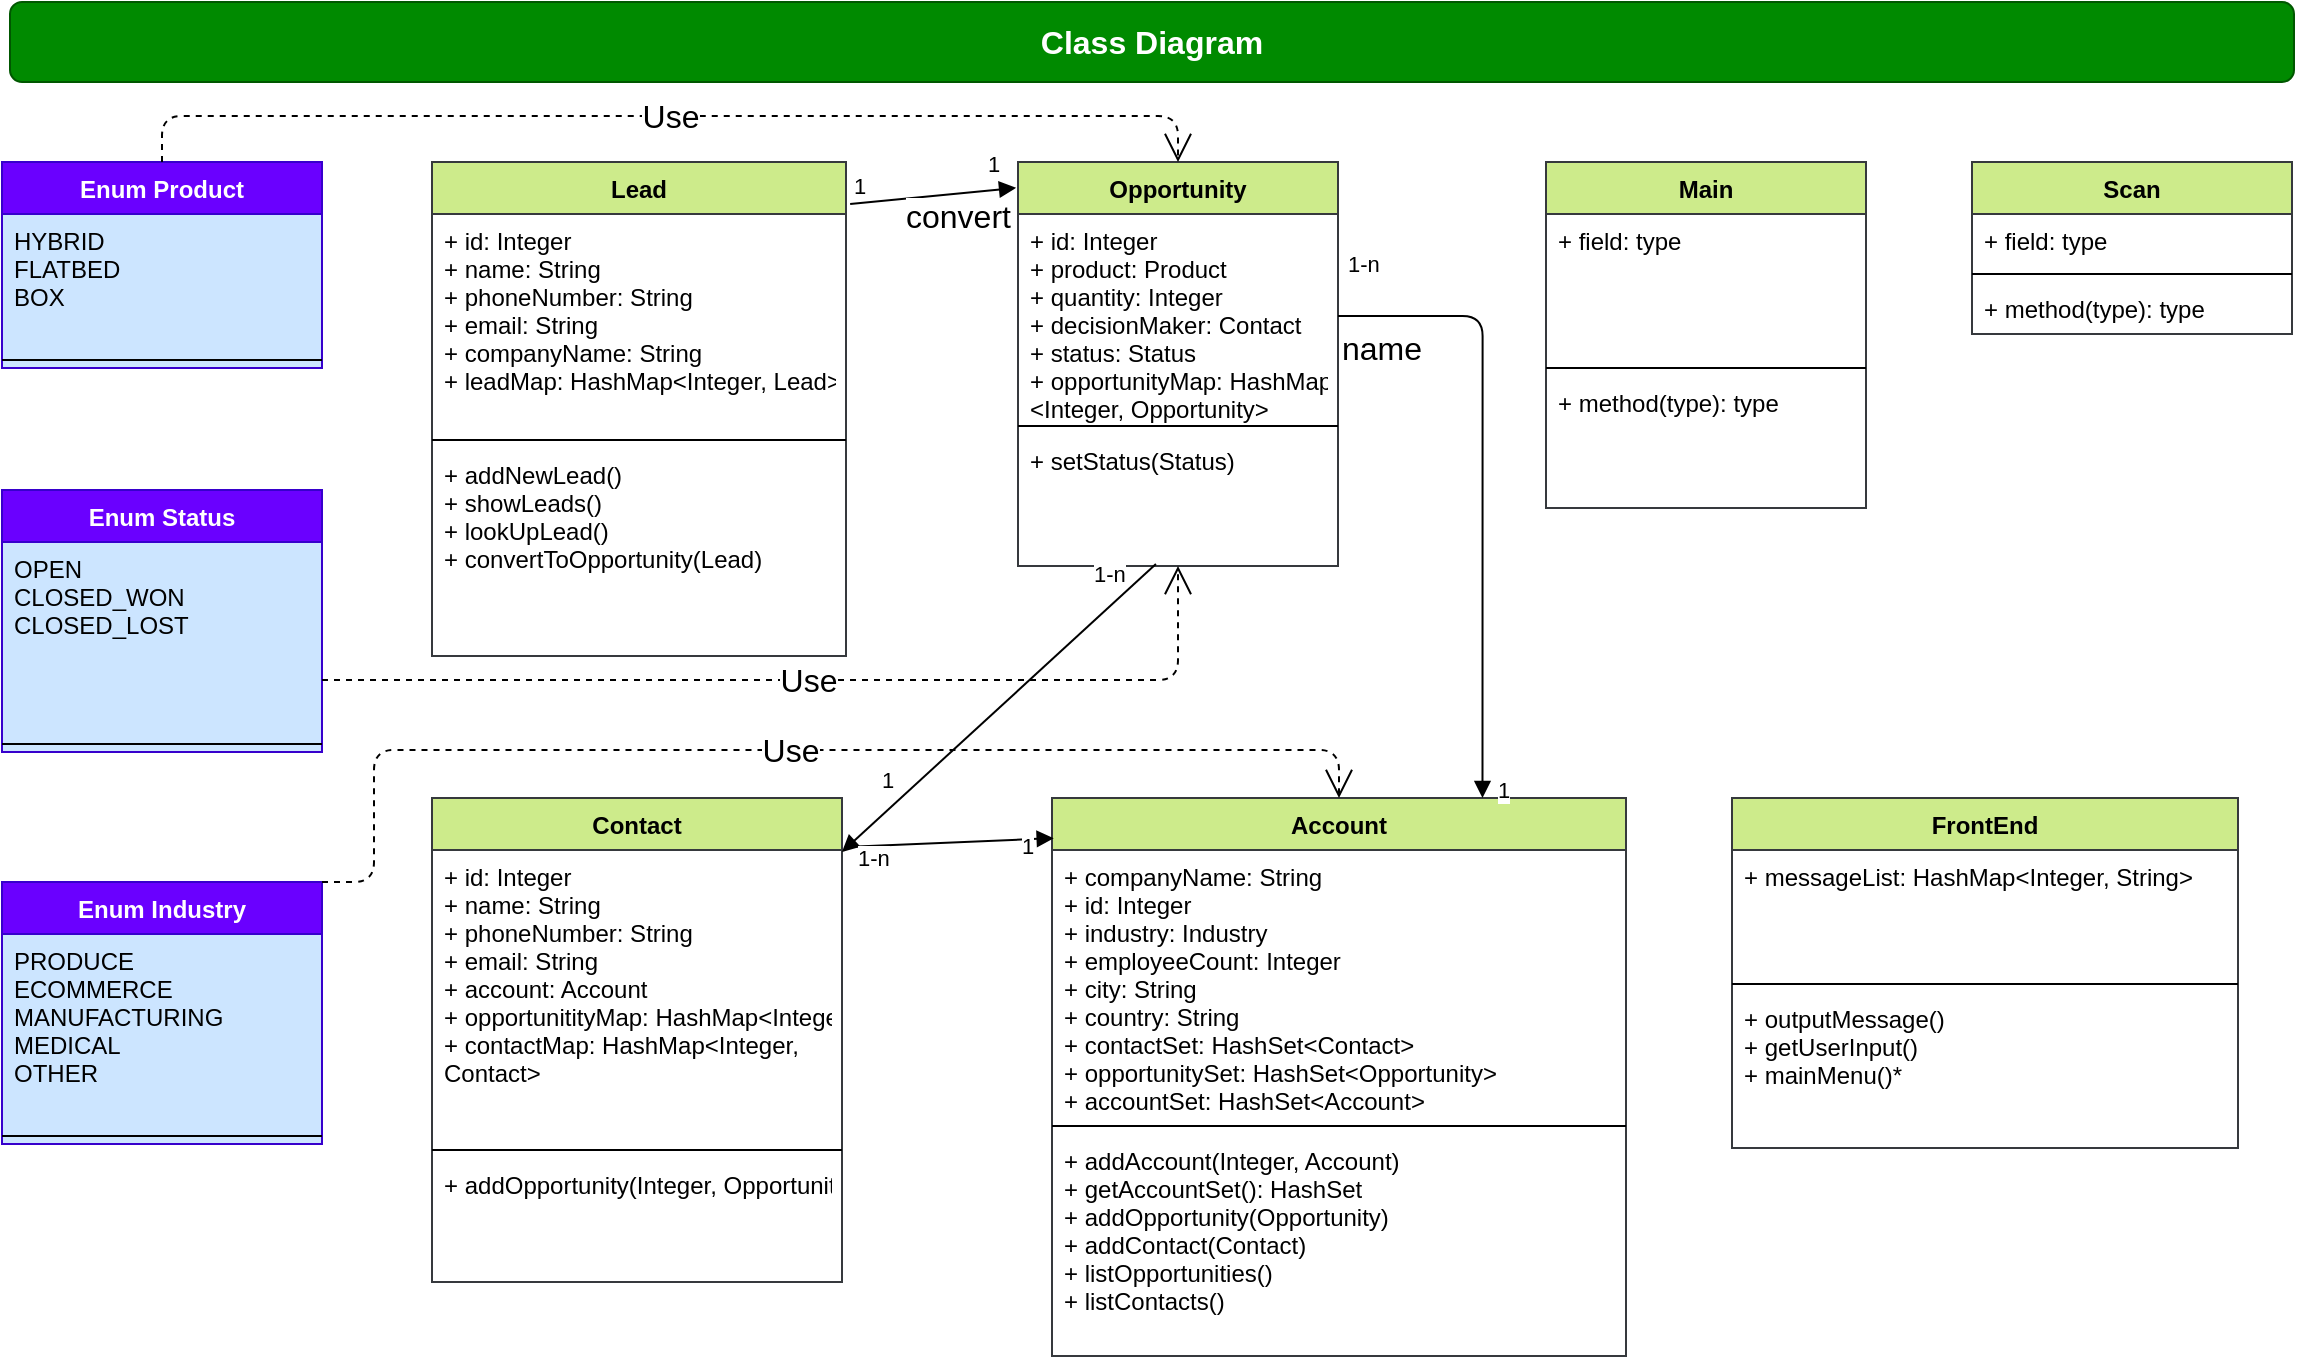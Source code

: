 <mxfile version="14.7.0" type="github">
  <diagram id="zRnogB2254eo7cq1ihcv" name="Page-1">
    <mxGraphModel dx="805" dy="1972" grid="0" gridSize="10" guides="1" tooltips="1" connect="1" arrows="1" fold="1" page="1" pageScale="1" pageWidth="827" pageHeight="1169" math="0" shadow="0">
      <root>
        <mxCell id="0" />
        <mxCell id="1" parent="0" />
        <mxCell id="IQnJFdTCfPWkzdvYTakq-2" value="&lt;font style=&quot;font-size: 16px&quot;&gt;&lt;b&gt;Class Diagram&lt;/b&gt;&lt;/font&gt;" style="rounded=1;whiteSpace=wrap;html=1;fillColor=#008a00;strokeColor=#005700;fontColor=#ffffff;" parent="1" vertex="1">
          <mxGeometry x="151" y="-140" width="1142" height="40" as="geometry" />
        </mxCell>
        <mxCell id="IQnJFdTCfPWkzdvYTakq-8" value="Enum Product&#xa;" style="swimlane;fontStyle=1;align=center;verticalAlign=top;childLayout=stackLayout;horizontal=1;startSize=26;horizontalStack=0;resizeParent=1;resizeParentMax=0;resizeLast=0;collapsible=1;marginBottom=0;fillColor=#6a00ff;strokeColor=#3700CC;swimlaneFillColor=#CCE5FF;fontColor=#ffffff;" parent="1" vertex="1">
          <mxGeometry x="147" y="-60" width="160" height="103" as="geometry" />
        </mxCell>
        <mxCell id="IQnJFdTCfPWkzdvYTakq-9" value="HYBRID&#xa;FLATBED&#xa;BOX&#xa;&#xa;" style="text;strokeColor=none;fillColor=none;align=left;verticalAlign=top;spacingLeft=4;spacingRight=4;overflow=hidden;rotatable=0;points=[[0,0.5],[1,0.5]];portConstraint=eastwest;" parent="IQnJFdTCfPWkzdvYTakq-8" vertex="1">
          <mxGeometry y="26" width="160" height="69" as="geometry" />
        </mxCell>
        <mxCell id="IQnJFdTCfPWkzdvYTakq-10" value="" style="line;strokeWidth=1;fillColor=none;align=left;verticalAlign=middle;spacingTop=-1;spacingLeft=3;spacingRight=3;rotatable=0;labelPosition=right;points=[];portConstraint=eastwest;" parent="IQnJFdTCfPWkzdvYTakq-8" vertex="1">
          <mxGeometry y="95" width="160" height="8" as="geometry" />
        </mxCell>
        <mxCell id="IQnJFdTCfPWkzdvYTakq-12" value="Contact" style="swimlane;fontStyle=1;align=center;verticalAlign=top;childLayout=stackLayout;horizontal=1;startSize=26;horizontalStack=0;resizeParent=1;resizeParentMax=0;resizeLast=0;collapsible=1;marginBottom=0;fillColor=#cdeb8b;strokeColor=#36393d;" parent="1" vertex="1">
          <mxGeometry x="362" y="258" width="205" height="242" as="geometry" />
        </mxCell>
        <mxCell id="IQnJFdTCfPWkzdvYTakq-13" value="+ id: Integer&#xa;+ name: String&#xa;+ phoneNumber: String&#xa;+ email: String&#xa;+ account: Account&#xa;+ opportunitityMap: HashMap&lt;Integer,Opportunity&gt;&#xa;+ contactMap: HashMap&lt;Integer,&#xa;Contact&gt;" style="text;strokeColor=none;fillColor=none;align=left;verticalAlign=top;spacingLeft=4;spacingRight=4;overflow=hidden;rotatable=0;points=[[0,0.5],[1,0.5]];portConstraint=eastwest;" parent="IQnJFdTCfPWkzdvYTakq-12" vertex="1">
          <mxGeometry y="26" width="205" height="146" as="geometry" />
        </mxCell>
        <mxCell id="IQnJFdTCfPWkzdvYTakq-14" value="" style="line;strokeWidth=1;fillColor=none;align=left;verticalAlign=middle;spacingTop=-1;spacingLeft=3;spacingRight=3;rotatable=0;labelPosition=right;points=[];portConstraint=eastwest;" parent="IQnJFdTCfPWkzdvYTakq-12" vertex="1">
          <mxGeometry y="172" width="205" height="8" as="geometry" />
        </mxCell>
        <mxCell id="IQnJFdTCfPWkzdvYTakq-15" value="+ addOpportunity(Integer, Opportunity)" style="text;strokeColor=none;fillColor=none;align=left;verticalAlign=top;spacingLeft=4;spacingRight=4;overflow=hidden;rotatable=0;points=[[0,0.5],[1,0.5]];portConstraint=eastwest;" parent="IQnJFdTCfPWkzdvYTakq-12" vertex="1">
          <mxGeometry y="180" width="205" height="62" as="geometry" />
        </mxCell>
        <mxCell id="IQnJFdTCfPWkzdvYTakq-24" value="Main" style="swimlane;fontStyle=1;align=center;verticalAlign=top;childLayout=stackLayout;horizontal=1;startSize=26;horizontalStack=0;resizeParent=1;resizeParentMax=0;resizeLast=0;collapsible=1;marginBottom=0;fillColor=#cdeb8b;strokeColor=#36393d;" parent="1" vertex="1">
          <mxGeometry x="919" y="-60" width="160" height="173" as="geometry" />
        </mxCell>
        <mxCell id="IQnJFdTCfPWkzdvYTakq-25" value="+ field: type" style="text;strokeColor=none;fillColor=none;align=left;verticalAlign=top;spacingLeft=4;spacingRight=4;overflow=hidden;rotatable=0;points=[[0,0.5],[1,0.5]];portConstraint=eastwest;" parent="IQnJFdTCfPWkzdvYTakq-24" vertex="1">
          <mxGeometry y="26" width="160" height="73" as="geometry" />
        </mxCell>
        <mxCell id="IQnJFdTCfPWkzdvYTakq-26" value="" style="line;strokeWidth=1;fillColor=none;align=left;verticalAlign=middle;spacingTop=-1;spacingLeft=3;spacingRight=3;rotatable=0;labelPosition=right;points=[];portConstraint=eastwest;" parent="IQnJFdTCfPWkzdvYTakq-24" vertex="1">
          <mxGeometry y="99" width="160" height="8" as="geometry" />
        </mxCell>
        <mxCell id="IQnJFdTCfPWkzdvYTakq-27" value="+ method(type): type" style="text;strokeColor=none;fillColor=none;align=left;verticalAlign=top;spacingLeft=4;spacingRight=4;overflow=hidden;rotatable=0;points=[[0,0.5],[1,0.5]];portConstraint=eastwest;" parent="IQnJFdTCfPWkzdvYTakq-24" vertex="1">
          <mxGeometry y="107" width="160" height="66" as="geometry" />
        </mxCell>
        <mxCell id="IQnJFdTCfPWkzdvYTakq-40" value="Enum Status&#xa; " style="swimlane;fontStyle=1;align=center;verticalAlign=top;childLayout=stackLayout;horizontal=1;startSize=26;horizontalStack=0;resizeParent=1;resizeParentMax=0;resizeLast=0;collapsible=1;marginBottom=0;fillColor=#6a00ff;strokeColor=#3700CC;swimlaneFillColor=#CCE5FF;fontColor=#ffffff;" parent="1" vertex="1">
          <mxGeometry x="147" y="104" width="160" height="131" as="geometry" />
        </mxCell>
        <mxCell id="IQnJFdTCfPWkzdvYTakq-41" value="OPEN&#xa;CLOSED_WON&#xa;CLOSED_LOST&#xa;" style="text;strokeColor=none;fillColor=none;align=left;verticalAlign=top;spacingLeft=4;spacingRight=4;overflow=hidden;rotatable=0;points=[[0,0.5],[1,0.5]];portConstraint=eastwest;" parent="IQnJFdTCfPWkzdvYTakq-40" vertex="1">
          <mxGeometry y="26" width="160" height="97" as="geometry" />
        </mxCell>
        <mxCell id="IQnJFdTCfPWkzdvYTakq-42" value="" style="line;strokeWidth=1;fillColor=none;align=left;verticalAlign=middle;spacingTop=-1;spacingLeft=3;spacingRight=3;rotatable=0;labelPosition=right;points=[];portConstraint=eastwest;" parent="IQnJFdTCfPWkzdvYTakq-40" vertex="1">
          <mxGeometry y="123" width="160" height="8" as="geometry" />
        </mxCell>
        <mxCell id="IQnJFdTCfPWkzdvYTakq-44" value="Account" style="swimlane;fontStyle=1;align=center;verticalAlign=top;childLayout=stackLayout;horizontal=1;startSize=26;horizontalStack=0;resizeParent=1;resizeParentMax=0;resizeLast=0;collapsible=1;marginBottom=0;fillColor=#cdeb8b;strokeColor=#36393d;" parent="1" vertex="1">
          <mxGeometry x="672" y="258" width="287" height="279" as="geometry" />
        </mxCell>
        <mxCell id="IQnJFdTCfPWkzdvYTakq-45" value="+ companyName: String&#xa;+ id: Integer&#xa;+ industry: Industry&#xa;+ employeeCount: Integer&#xa;+ city: String&#xa;+ country: String&#xa;+ contactSet: HashSet&lt;Contact&gt;&#xa;+ opportunitySet: HashSet&lt;Opportunity&gt;&#xa;+ accountSet: HashSet&lt;Account&gt;" style="text;strokeColor=none;fillColor=none;align=left;verticalAlign=top;spacingLeft=4;spacingRight=4;overflow=hidden;rotatable=0;points=[[0,0.5],[1,0.5]];portConstraint=eastwest;" parent="IQnJFdTCfPWkzdvYTakq-44" vertex="1">
          <mxGeometry y="26" width="287" height="134" as="geometry" />
        </mxCell>
        <mxCell id="IQnJFdTCfPWkzdvYTakq-46" value="" style="line;strokeWidth=1;fillColor=none;align=left;verticalAlign=middle;spacingTop=-1;spacingLeft=3;spacingRight=3;rotatable=0;labelPosition=right;points=[];portConstraint=eastwest;" parent="IQnJFdTCfPWkzdvYTakq-44" vertex="1">
          <mxGeometry y="160" width="287" height="8" as="geometry" />
        </mxCell>
        <mxCell id="IQnJFdTCfPWkzdvYTakq-47" value="+ addAccount(Integer, Account)&#xa;+ getAccountSet(): HashSet&#xa;+ addOpportunity(Opportunity)&#xa;+ addContact(Contact)&#xa;+ listOpportunities()&#xa;+ listContacts()&#xa;&#xa;&#xa;" style="text;strokeColor=none;fillColor=none;align=left;verticalAlign=top;spacingLeft=4;spacingRight=4;overflow=hidden;rotatable=0;points=[[0,0.5],[1,0.5]];portConstraint=eastwest;" parent="IQnJFdTCfPWkzdvYTakq-44" vertex="1">
          <mxGeometry y="168" width="287" height="111" as="geometry" />
        </mxCell>
        <mxCell id="IQnJFdTCfPWkzdvYTakq-48" value="Enum Industry&#xa;" style="swimlane;fontStyle=1;align=center;verticalAlign=top;childLayout=stackLayout;horizontal=1;startSize=26;horizontalStack=0;resizeParent=1;resizeParentMax=0;resizeLast=0;collapsible=1;marginBottom=0;fillColor=#6a00ff;strokeColor=#3700CC;swimlaneFillColor=#CCE5FF;fontColor=#ffffff;" parent="1" vertex="1">
          <mxGeometry x="147" y="300" width="160" height="131" as="geometry" />
        </mxCell>
        <mxCell id="IQnJFdTCfPWkzdvYTakq-49" value="PRODUCE&#xa;ECOMMERCE&#xa;MANUFACTURING&#xa;MEDICAL&#xa;OTHER&#xa;" style="text;strokeColor=none;fillColor=none;align=left;verticalAlign=top;spacingLeft=4;spacingRight=4;overflow=hidden;rotatable=0;points=[[0,0.5],[1,0.5]];portConstraint=eastwest;" parent="IQnJFdTCfPWkzdvYTakq-48" vertex="1">
          <mxGeometry y="26" width="160" height="97" as="geometry" />
        </mxCell>
        <mxCell id="IQnJFdTCfPWkzdvYTakq-50" value="" style="line;strokeWidth=1;fillColor=none;align=left;verticalAlign=middle;spacingTop=-1;spacingLeft=3;spacingRight=3;rotatable=0;labelPosition=right;points=[];portConstraint=eastwest;" parent="IQnJFdTCfPWkzdvYTakq-48" vertex="1">
          <mxGeometry y="123" width="160" height="8" as="geometry" />
        </mxCell>
        <mxCell id="IQnJFdTCfPWkzdvYTakq-51" value="FrontEnd" style="swimlane;fontStyle=1;align=center;verticalAlign=top;childLayout=stackLayout;horizontal=1;startSize=26;horizontalStack=0;resizeParent=1;resizeParentMax=0;resizeLast=0;collapsible=1;marginBottom=0;fillColor=#cdeb8b;strokeColor=#36393d;" parent="1" vertex="1">
          <mxGeometry x="1012" y="258" width="253" height="175" as="geometry" />
        </mxCell>
        <mxCell id="IQnJFdTCfPWkzdvYTakq-52" value="+ messageList: HashMap&lt;Integer, String&gt;" style="text;strokeColor=none;fillColor=none;align=left;verticalAlign=top;spacingLeft=4;spacingRight=4;overflow=hidden;rotatable=0;points=[[0,0.5],[1,0.5]];portConstraint=eastwest;" parent="IQnJFdTCfPWkzdvYTakq-51" vertex="1">
          <mxGeometry y="26" width="253" height="63" as="geometry" />
        </mxCell>
        <mxCell id="IQnJFdTCfPWkzdvYTakq-53" value="" style="line;strokeWidth=1;fillColor=none;align=left;verticalAlign=middle;spacingTop=-1;spacingLeft=3;spacingRight=3;rotatable=0;labelPosition=right;points=[];portConstraint=eastwest;" parent="IQnJFdTCfPWkzdvYTakq-51" vertex="1">
          <mxGeometry y="89" width="253" height="8" as="geometry" />
        </mxCell>
        <mxCell id="IQnJFdTCfPWkzdvYTakq-54" value="+ outputMessage()&#xa;+ getUserInput()&#xa;+ mainMenu()*&#xa;&#xa;" style="text;strokeColor=none;fillColor=none;align=left;verticalAlign=top;spacingLeft=4;spacingRight=4;overflow=hidden;rotatable=0;points=[[0,0.5],[1,0.5]];portConstraint=eastwest;" parent="IQnJFdTCfPWkzdvYTakq-51" vertex="1">
          <mxGeometry y="97" width="253" height="78" as="geometry" />
        </mxCell>
        <mxCell id="IQnJFdTCfPWkzdvYTakq-55" value="Lead" style="swimlane;fontStyle=1;align=center;verticalAlign=top;childLayout=stackLayout;horizontal=1;startSize=26;horizontalStack=0;resizeParent=1;resizeParentMax=0;resizeLast=0;collapsible=1;marginBottom=0;fillColor=#cdeb8b;strokeColor=#36393d;" parent="1" vertex="1">
          <mxGeometry x="362" y="-60" width="207" height="247" as="geometry" />
        </mxCell>
        <mxCell id="IQnJFdTCfPWkzdvYTakq-56" value="+ id: Integer&#xa;+ name: String&#xa;+ phoneNumber: String&#xa;+ email: String&#xa;+ companyName: String&#xa;+ leadMap: HashMap&lt;Integer, Lead&gt;&#xa;" style="text;strokeColor=none;fillColor=none;align=left;verticalAlign=top;spacingLeft=4;spacingRight=4;overflow=hidden;rotatable=0;points=[[0,0.5],[1,0.5]];portConstraint=eastwest;" parent="IQnJFdTCfPWkzdvYTakq-55" vertex="1">
          <mxGeometry y="26" width="207" height="109" as="geometry" />
        </mxCell>
        <mxCell id="IQnJFdTCfPWkzdvYTakq-57" value="" style="line;strokeWidth=1;fillColor=none;align=left;verticalAlign=middle;spacingTop=-1;spacingLeft=3;spacingRight=3;rotatable=0;labelPosition=right;points=[];portConstraint=eastwest;" parent="IQnJFdTCfPWkzdvYTakq-55" vertex="1">
          <mxGeometry y="135" width="207" height="8" as="geometry" />
        </mxCell>
        <mxCell id="IQnJFdTCfPWkzdvYTakq-58" value="+ addNewLead()&#xa;+ showLeads()&#xa;+ lookUpLead()&#xa;+ convertToOpportunity(Lead)&#xa;&#xa;&#xa;&#xa;" style="text;strokeColor=none;fillColor=none;align=left;verticalAlign=top;spacingLeft=4;spacingRight=4;overflow=hidden;rotatable=0;points=[[0,0.5],[1,0.5]];portConstraint=eastwest;" parent="IQnJFdTCfPWkzdvYTakq-55" vertex="1">
          <mxGeometry y="143" width="207" height="104" as="geometry" />
        </mxCell>
        <mxCell id="IQnJFdTCfPWkzdvYTakq-59" value="Scan" style="swimlane;fontStyle=1;align=center;verticalAlign=top;childLayout=stackLayout;horizontal=1;startSize=26;horizontalStack=0;resizeParent=1;resizeParentMax=0;resizeLast=0;collapsible=1;marginBottom=0;fillColor=#cdeb8b;strokeColor=#36393d;" parent="1" vertex="1">
          <mxGeometry x="1132" y="-60" width="160" height="86" as="geometry" />
        </mxCell>
        <mxCell id="IQnJFdTCfPWkzdvYTakq-60" value="+ field: type" style="text;strokeColor=none;fillColor=none;align=left;verticalAlign=top;spacingLeft=4;spacingRight=4;overflow=hidden;rotatable=0;points=[[0,0.5],[1,0.5]];portConstraint=eastwest;" parent="IQnJFdTCfPWkzdvYTakq-59" vertex="1">
          <mxGeometry y="26" width="160" height="26" as="geometry" />
        </mxCell>
        <mxCell id="IQnJFdTCfPWkzdvYTakq-61" value="" style="line;strokeWidth=1;fillColor=none;align=left;verticalAlign=middle;spacingTop=-1;spacingLeft=3;spacingRight=3;rotatable=0;labelPosition=right;points=[];portConstraint=eastwest;" parent="IQnJFdTCfPWkzdvYTakq-59" vertex="1">
          <mxGeometry y="52" width="160" height="8" as="geometry" />
        </mxCell>
        <mxCell id="IQnJFdTCfPWkzdvYTakq-62" value="+ method(type): type" style="text;strokeColor=none;fillColor=none;align=left;verticalAlign=top;spacingLeft=4;spacingRight=4;overflow=hidden;rotatable=0;points=[[0,0.5],[1,0.5]];portConstraint=eastwest;" parent="IQnJFdTCfPWkzdvYTakq-59" vertex="1">
          <mxGeometry y="60" width="160" height="26" as="geometry" />
        </mxCell>
        <mxCell id="IQnJFdTCfPWkzdvYTakq-64" value="Opportunity" style="swimlane;fontStyle=1;align=center;verticalAlign=top;childLayout=stackLayout;horizontal=1;startSize=26;horizontalStack=0;resizeParent=1;resizeParentMax=0;resizeLast=0;collapsible=1;marginBottom=0;fillColor=#cdeb8b;strokeColor=#36393d;" parent="1" vertex="1">
          <mxGeometry x="655" y="-60" width="160" height="202" as="geometry" />
        </mxCell>
        <mxCell id="IQnJFdTCfPWkzdvYTakq-65" value="+ id: Integer&#xa;+ product: Product&#xa;+ quantity: Integer&#xa;+ decisionMaker: Contact&#xa;+ status: Status&#xa;+ opportunityMap: HashMap&#xa;&lt;Integer, Opportunity&gt;&#xa;&#xa;&#xa;&#xa;" style="text;strokeColor=none;fillColor=none;align=left;verticalAlign=top;spacingLeft=4;spacingRight=4;overflow=hidden;rotatable=0;points=[[0,0.5],[1,0.5]];portConstraint=eastwest;" parent="IQnJFdTCfPWkzdvYTakq-64" vertex="1">
          <mxGeometry y="26" width="160" height="102" as="geometry" />
        </mxCell>
        <mxCell id="IQnJFdTCfPWkzdvYTakq-66" value="" style="line;strokeWidth=1;fillColor=none;align=left;verticalAlign=middle;spacingTop=-1;spacingLeft=3;spacingRight=3;rotatable=0;labelPosition=right;points=[];portConstraint=eastwest;" parent="IQnJFdTCfPWkzdvYTakq-64" vertex="1">
          <mxGeometry y="128" width="160" height="8" as="geometry" />
        </mxCell>
        <mxCell id="IQnJFdTCfPWkzdvYTakq-67" value="+ setStatus(Status)" style="text;strokeColor=none;fillColor=none;align=left;verticalAlign=top;spacingLeft=4;spacingRight=4;overflow=hidden;rotatable=0;points=[[0,0.5],[1,0.5]];portConstraint=eastwest;" parent="IQnJFdTCfPWkzdvYTakq-64" vertex="1">
          <mxGeometry y="136" width="160" height="66" as="geometry" />
        </mxCell>
        <mxCell id="IQnJFdTCfPWkzdvYTakq-68" value="convert" style="endArrow=block;endFill=1;html=1;align=left;verticalAlign=top;fontSize=16;exitX=1.01;exitY=-0.046;exitDx=0;exitDy=0;exitPerimeter=0;entryX=-0.006;entryY=0.064;entryDx=0;entryDy=0;entryPerimeter=0;" parent="1" source="IQnJFdTCfPWkzdvYTakq-56" target="IQnJFdTCfPWkzdvYTakq-64" edge="1">
          <mxGeometry x="-0.356" y="7" relative="1" as="geometry">
            <mxPoint x="638" y="139" as="sourcePoint" />
            <mxPoint x="798" y="139" as="targetPoint" />
            <mxPoint as="offset" />
          </mxGeometry>
        </mxCell>
        <mxCell id="IQnJFdTCfPWkzdvYTakq-69" value="1" style="edgeLabel;resizable=0;html=1;align=left;verticalAlign=bottom;" parent="IQnJFdTCfPWkzdvYTakq-68" connectable="0" vertex="1">
          <mxGeometry x="-1" relative="1" as="geometry" />
        </mxCell>
        <mxCell id="IQnJFdTCfPWkzdvYTakq-70" value="1" style="edgeLabel;resizable=0;html=1;align=left;verticalAlign=bottom;" parent="1" connectable="0" vertex="1">
          <mxGeometry x="581.07" y="-29.014" as="geometry">
            <mxPoint x="57" y="-21" as="offset" />
          </mxGeometry>
        </mxCell>
        <mxCell id="IQnJFdTCfPWkzdvYTakq-71" value="" style="endArrow=block;endFill=1;html=1;align=left;verticalAlign=top;fontSize=16;exitX=0.431;exitY=0.985;exitDx=0;exitDy=0;exitPerimeter=0;" parent="1" source="IQnJFdTCfPWkzdvYTakq-67" target="IQnJFdTCfPWkzdvYTakq-12" edge="1">
          <mxGeometry x="-1" relative="1" as="geometry">
            <mxPoint x="737" y="163" as="sourcePoint" />
            <mxPoint x="897" y="163" as="targetPoint" />
          </mxGeometry>
        </mxCell>
        <mxCell id="IQnJFdTCfPWkzdvYTakq-72" value="1-n" style="edgeLabel;resizable=0;html=1;align=left;verticalAlign=bottom;" parent="IQnJFdTCfPWkzdvYTakq-71" connectable="0" vertex="1">
          <mxGeometry x="-1" relative="1" as="geometry">
            <mxPoint x="-33" y="13" as="offset" />
          </mxGeometry>
        </mxCell>
        <mxCell id="IQnJFdTCfPWkzdvYTakq-73" value="1" style="edgeLabel;resizable=0;html=1;align=left;verticalAlign=bottom;" parent="1" connectable="0" vertex="1">
          <mxGeometry x="585.0" y="257.996" as="geometry" />
        </mxCell>
        <mxCell id="IQnJFdTCfPWkzdvYTakq-74" value="" style="endArrow=block;endFill=1;html=1;align=left;verticalAlign=top;fontSize=16;entryX=0.003;entryY=0.072;entryDx=0;entryDy=0;entryPerimeter=0;exitX=1.007;exitY=0.101;exitDx=0;exitDy=0;exitPerimeter=0;" parent="1" source="IQnJFdTCfPWkzdvYTakq-12" target="IQnJFdTCfPWkzdvYTakq-44" edge="1">
          <mxGeometry x="-1" relative="1" as="geometry">
            <mxPoint x="733.96" y="127.026" as="sourcePoint" />
            <mxPoint x="575.6" y="268" as="targetPoint" />
          </mxGeometry>
        </mxCell>
        <mxCell id="IQnJFdTCfPWkzdvYTakq-76" value="1-n" style="edgeLabel;resizable=0;html=1;align=left;verticalAlign=bottom;" parent="1" connectable="0" vertex="1">
          <mxGeometry x="573.0" y="296.996" as="geometry" />
        </mxCell>
        <mxCell id="IQnJFdTCfPWkzdvYTakq-77" value="1" style="edgeLabel;resizable=0;html=1;align=left;verticalAlign=bottom;" parent="1" connectable="0" vertex="1">
          <mxGeometry x="655.0" y="290.996" as="geometry" />
        </mxCell>
        <mxCell id="IQnJFdTCfPWkzdvYTakq-78" value="Use" style="endArrow=open;endSize=12;dashed=1;html=1;fontSize=16;edgeStyle=orthogonalEdgeStyle;" parent="1" source="IQnJFdTCfPWkzdvYTakq-41" target="IQnJFdTCfPWkzdvYTakq-67" edge="1">
          <mxGeometry width="160" relative="1" as="geometry">
            <mxPoint x="331" y="216" as="sourcePoint" />
            <mxPoint x="491" y="216" as="targetPoint" />
            <Array as="points">
              <mxPoint x="735" y="199" />
            </Array>
          </mxGeometry>
        </mxCell>
        <mxCell id="IQnJFdTCfPWkzdvYTakq-79" value="Use" style="endArrow=open;endSize=12;dashed=1;html=1;fontSize=16;edgeStyle=orthogonalEdgeStyle;entryX=0.5;entryY=0;entryDx=0;entryDy=0;exitX=1;exitY=0;exitDx=0;exitDy=0;" parent="1" source="IQnJFdTCfPWkzdvYTakq-48" target="IQnJFdTCfPWkzdvYTakq-44" edge="1">
          <mxGeometry width="160" relative="1" as="geometry">
            <mxPoint x="317" y="209" as="sourcePoint" />
            <mxPoint x="745" y="123" as="targetPoint" />
            <Array as="points">
              <mxPoint x="333" y="300" />
              <mxPoint x="333" y="234" />
              <mxPoint x="816" y="234" />
            </Array>
          </mxGeometry>
        </mxCell>
        <mxCell id="IQnJFdTCfPWkzdvYTakq-80" value="Use" style="endArrow=open;endSize=12;dashed=1;html=1;fontSize=16;edgeStyle=orthogonalEdgeStyle;entryX=0.5;entryY=0;entryDx=0;entryDy=0;exitX=0.5;exitY=0;exitDx=0;exitDy=0;" parent="1" source="IQnJFdTCfPWkzdvYTakq-8" target="IQnJFdTCfPWkzdvYTakq-64" edge="1">
          <mxGeometry width="160" relative="1" as="geometry">
            <mxPoint x="204" y="-17" as="sourcePoint" />
            <mxPoint x="712.5" y="-59" as="targetPoint" />
            <Array as="points">
              <mxPoint x="227" y="-83" />
              <mxPoint x="735" y="-83" />
            </Array>
          </mxGeometry>
        </mxCell>
        <mxCell id="IQnJFdTCfPWkzdvYTakq-81" value="name" style="endArrow=block;endFill=1;html=1;edgeStyle=orthogonalEdgeStyle;align=left;verticalAlign=top;fontSize=16;entryX=0.75;entryY=0;entryDx=0;entryDy=0;" parent="1" source="IQnJFdTCfPWkzdvYTakq-65" target="IQnJFdTCfPWkzdvYTakq-44" edge="1">
          <mxGeometry x="-1" relative="1" as="geometry">
            <mxPoint x="680" y="135" as="sourcePoint" />
            <mxPoint x="840" y="135" as="targetPoint" />
          </mxGeometry>
        </mxCell>
        <mxCell id="IQnJFdTCfPWkzdvYTakq-82" value="1" style="edgeLabel;resizable=0;html=1;align=left;verticalAlign=bottom;" parent="IQnJFdTCfPWkzdvYTakq-81" connectable="0" vertex="1">
          <mxGeometry x="-1" relative="1" as="geometry">
            <mxPoint x="78" y="245" as="offset" />
          </mxGeometry>
        </mxCell>
        <mxCell id="IQnJFdTCfPWkzdvYTakq-83" value="1-n" style="edgeLabel;resizable=0;html=1;align=left;verticalAlign=bottom;" parent="1" connectable="0" vertex="1">
          <mxGeometry x="818" y="-0.004" as="geometry" />
        </mxCell>
      </root>
    </mxGraphModel>
  </diagram>
</mxfile>
